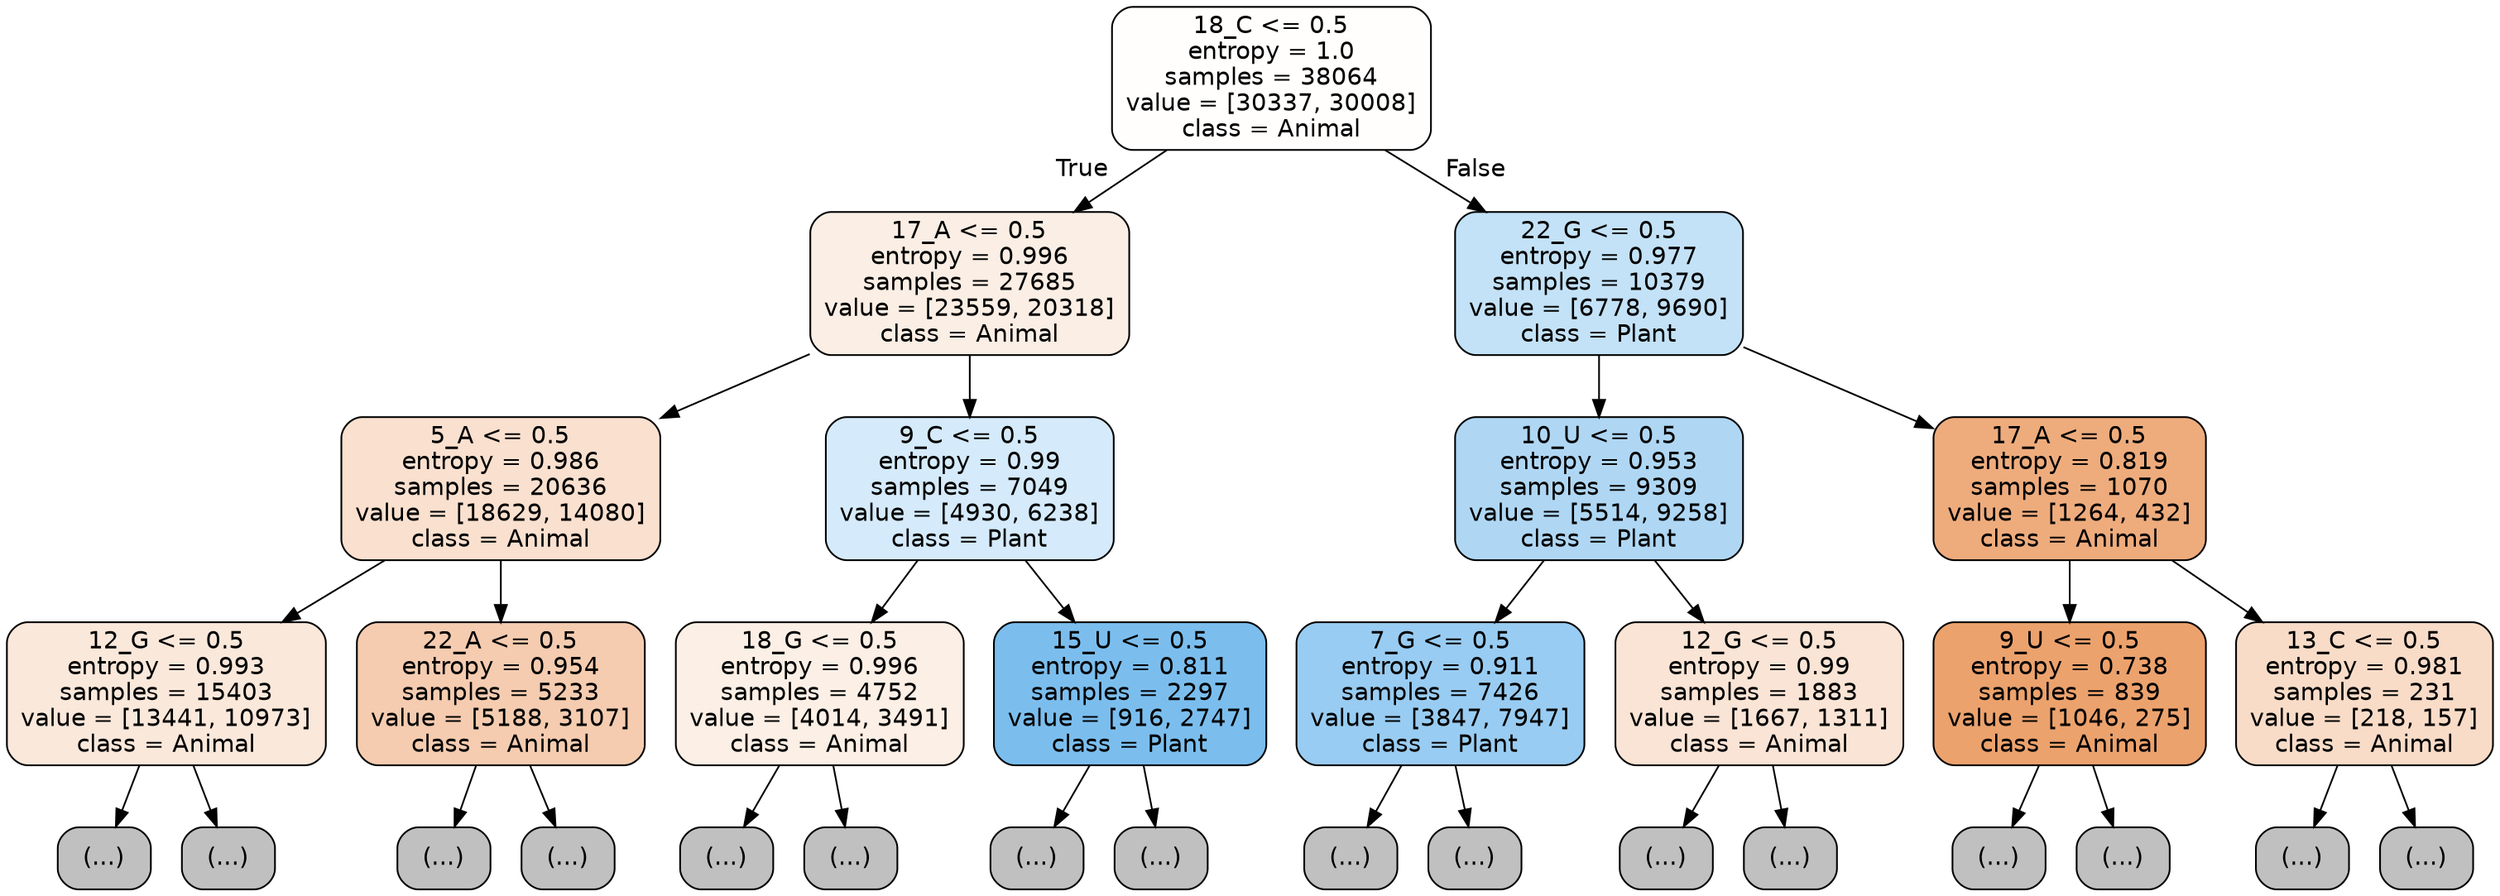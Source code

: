 digraph Tree {
node [shape=box, style="filled, rounded", color="black", fontname="helvetica"] ;
edge [fontname="helvetica"] ;
0 [label="18_C <= 0.5\nentropy = 1.0\nsamples = 38064\nvalue = [30337, 30008]\nclass = Animal", fillcolor="#fffefd"] ;
1 [label="17_A <= 0.5\nentropy = 0.996\nsamples = 27685\nvalue = [23559, 20318]\nclass = Animal", fillcolor="#fbeee4"] ;
0 -> 1 [labeldistance=2.5, labelangle=45, headlabel="True"] ;
2 [label="5_A <= 0.5\nentropy = 0.986\nsamples = 20636\nvalue = [18629, 14080]\nclass = Animal", fillcolor="#f9e0cf"] ;
1 -> 2 ;
3 [label="12_G <= 0.5\nentropy = 0.993\nsamples = 15403\nvalue = [13441, 10973]\nclass = Animal", fillcolor="#fae8db"] ;
2 -> 3 ;
4 [label="(...)", fillcolor="#C0C0C0"] ;
3 -> 4 ;
5605 [label="(...)", fillcolor="#C0C0C0"] ;
3 -> 5605 ;
7634 [label="22_A <= 0.5\nentropy = 0.954\nsamples = 5233\nvalue = [5188, 3107]\nclass = Animal", fillcolor="#f5ccb0"] ;
2 -> 7634 ;
7635 [label="(...)", fillcolor="#C0C0C0"] ;
7634 -> 7635 ;
9866 [label="(...)", fillcolor="#C0C0C0"] ;
7634 -> 9866 ;
10121 [label="9_C <= 0.5\nentropy = 0.99\nsamples = 7049\nvalue = [4930, 6238]\nclass = Plant", fillcolor="#d5eafa"] ;
1 -> 10121 ;
10122 [label="18_G <= 0.5\nentropy = 0.996\nsamples = 4752\nvalue = [4014, 3491]\nclass = Animal", fillcolor="#fcefe5"] ;
10121 -> 10122 ;
10123 [label="(...)", fillcolor="#C0C0C0"] ;
10122 -> 10123 ;
11528 [label="(...)", fillcolor="#C0C0C0"] ;
10122 -> 11528 ;
12479 [label="15_U <= 0.5\nentropy = 0.811\nsamples = 2297\nvalue = [916, 2747]\nclass = Plant", fillcolor="#7bbeee"] ;
10121 -> 12479 ;
12480 [label="(...)", fillcolor="#C0C0C0"] ;
12479 -> 12480 ;
12939 [label="(...)", fillcolor="#C0C0C0"] ;
12479 -> 12939 ;
13144 [label="22_G <= 0.5\nentropy = 0.977\nsamples = 10379\nvalue = [6778, 9690]\nclass = Plant", fillcolor="#c3e2f7"] ;
0 -> 13144 [labeldistance=2.5, labelangle=-45, headlabel="False"] ;
13145 [label="10_U <= 0.5\nentropy = 0.953\nsamples = 9309\nvalue = [5514, 9258]\nclass = Plant", fillcolor="#afd7f4"] ;
13144 -> 13145 ;
13146 [label="7_G <= 0.5\nentropy = 0.911\nsamples = 7426\nvalue = [3847, 7947]\nclass = Plant", fillcolor="#99ccf2"] ;
13145 -> 13146 ;
13147 [label="(...)", fillcolor="#C0C0C0"] ;
13146 -> 13147 ;
14978 [label="(...)", fillcolor="#C0C0C0"] ;
13146 -> 14978 ;
15579 [label="12_G <= 0.5\nentropy = 0.99\nsamples = 1883\nvalue = [1667, 1311]\nclass = Animal", fillcolor="#f9e4d5"] ;
13145 -> 15579 ;
15580 [label="(...)", fillcolor="#C0C0C0"] ;
15579 -> 15580 ;
16249 [label="(...)", fillcolor="#C0C0C0"] ;
15579 -> 16249 ;
16484 [label="17_A <= 0.5\nentropy = 0.819\nsamples = 1070\nvalue = [1264, 432]\nclass = Animal", fillcolor="#eeac7d"] ;
13144 -> 16484 ;
16485 [label="9_U <= 0.5\nentropy = 0.738\nsamples = 839\nvalue = [1046, 275]\nclass = Animal", fillcolor="#eca26d"] ;
16484 -> 16485 ;
16486 [label="(...)", fillcolor="#C0C0C0"] ;
16485 -> 16486 ;
16707 [label="(...)", fillcolor="#C0C0C0"] ;
16485 -> 16707 ;
16782 [label="13_C <= 0.5\nentropy = 0.981\nsamples = 231\nvalue = [218, 157]\nclass = Animal", fillcolor="#f8dcc8"] ;
16484 -> 16782 ;
16783 [label="(...)", fillcolor="#C0C0C0"] ;
16782 -> 16783 ;
16882 [label="(...)", fillcolor="#C0C0C0"] ;
16782 -> 16882 ;
}